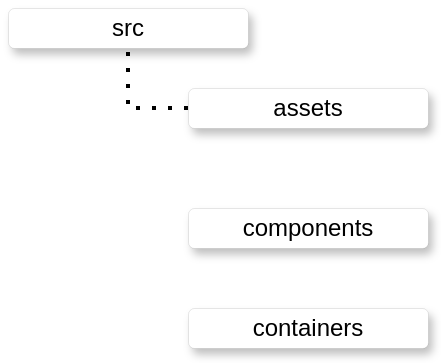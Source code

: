 <mxfile version="20.0.1" type="device"><diagram id="vVJ4oEGEcFzf7OtCaDN2" name="Page-1"><mxGraphModel dx="898" dy="474" grid="1" gridSize="10" guides="1" tooltips="1" connect="1" arrows="1" fold="1" page="1" pageScale="1" pageWidth="850" pageHeight="1100" math="0" shadow="0"><root><mxCell id="0"/><mxCell id="1" parent="0"/><mxCell id="NcKkEMR36dzNvSXolSeq-1" value="src" style="rounded=1;whiteSpace=wrap;html=1;strokeWidth=0;shadow=1;strokeColor=default;glass=0;" vertex="1" parent="1"><mxGeometry x="30" y="40" width="120" height="20" as="geometry"/></mxCell><mxCell id="NcKkEMR36dzNvSXolSeq-2" value="assets" style="rounded=1;whiteSpace=wrap;html=1;strokeWidth=0;shadow=1;strokeColor=default;glass=0;" vertex="1" parent="1"><mxGeometry x="120" y="80" width="120" height="20" as="geometry"/></mxCell><mxCell id="NcKkEMR36dzNvSXolSeq-3" value="" style="endArrow=none;dashed=1;html=1;dashPattern=1 3;strokeWidth=2;rounded=0;entryX=0.5;entryY=1;entryDx=0;entryDy=0;exitX=0;exitY=0.5;exitDx=0;exitDy=0;" edge="1" parent="1" source="NcKkEMR36dzNvSXolSeq-2" target="NcKkEMR36dzNvSXolSeq-1"><mxGeometry width="50" height="50" relative="1" as="geometry"><mxPoint x="90" y="90" as="sourcePoint"/><mxPoint x="360" y="220" as="targetPoint"/><Array as="points"><mxPoint x="90" y="90"/></Array></mxGeometry></mxCell><mxCell id="NcKkEMR36dzNvSXolSeq-4" value="components" style="rounded=1;whiteSpace=wrap;html=1;strokeWidth=0;shadow=1;strokeColor=default;glass=0;" vertex="1" parent="1"><mxGeometry x="120" y="140" width="120" height="20" as="geometry"/></mxCell><mxCell id="NcKkEMR36dzNvSXolSeq-5" value="containers" style="rounded=1;whiteSpace=wrap;html=1;strokeWidth=0;shadow=1;strokeColor=default;glass=0;" vertex="1" parent="1"><mxGeometry x="120" y="190" width="120" height="20" as="geometry"/></mxCell></root></mxGraphModel></diagram></mxfile>